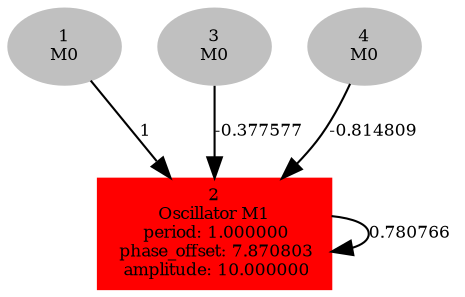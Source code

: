  digraph g{ forcelabels=true;
1[label=<1<BR/>M0>,color="grey",style=filled,fontsize=8];
2 [label=<2<BR />Oscillator M1<BR /> period: 1.000000<BR /> phase_offset: 7.870803<BR /> amplitude: 10.000000>, shape=box,color=red,style=filled,fontsize=8];3[label=<3<BR/>M0>,color="grey",style=filled,fontsize=8];
4[label=<4<BR/>M0>,color="grey",style=filled,fontsize=8];
1 -> 2[label="1 ",fontsize="8"];
2 -> 2[label="0.780766 ",fontsize="8"];
3 -> 2[label="-0.377577 ",fontsize="8"];
4 -> 2[label="-0.814809 ",fontsize="8"];
 }

